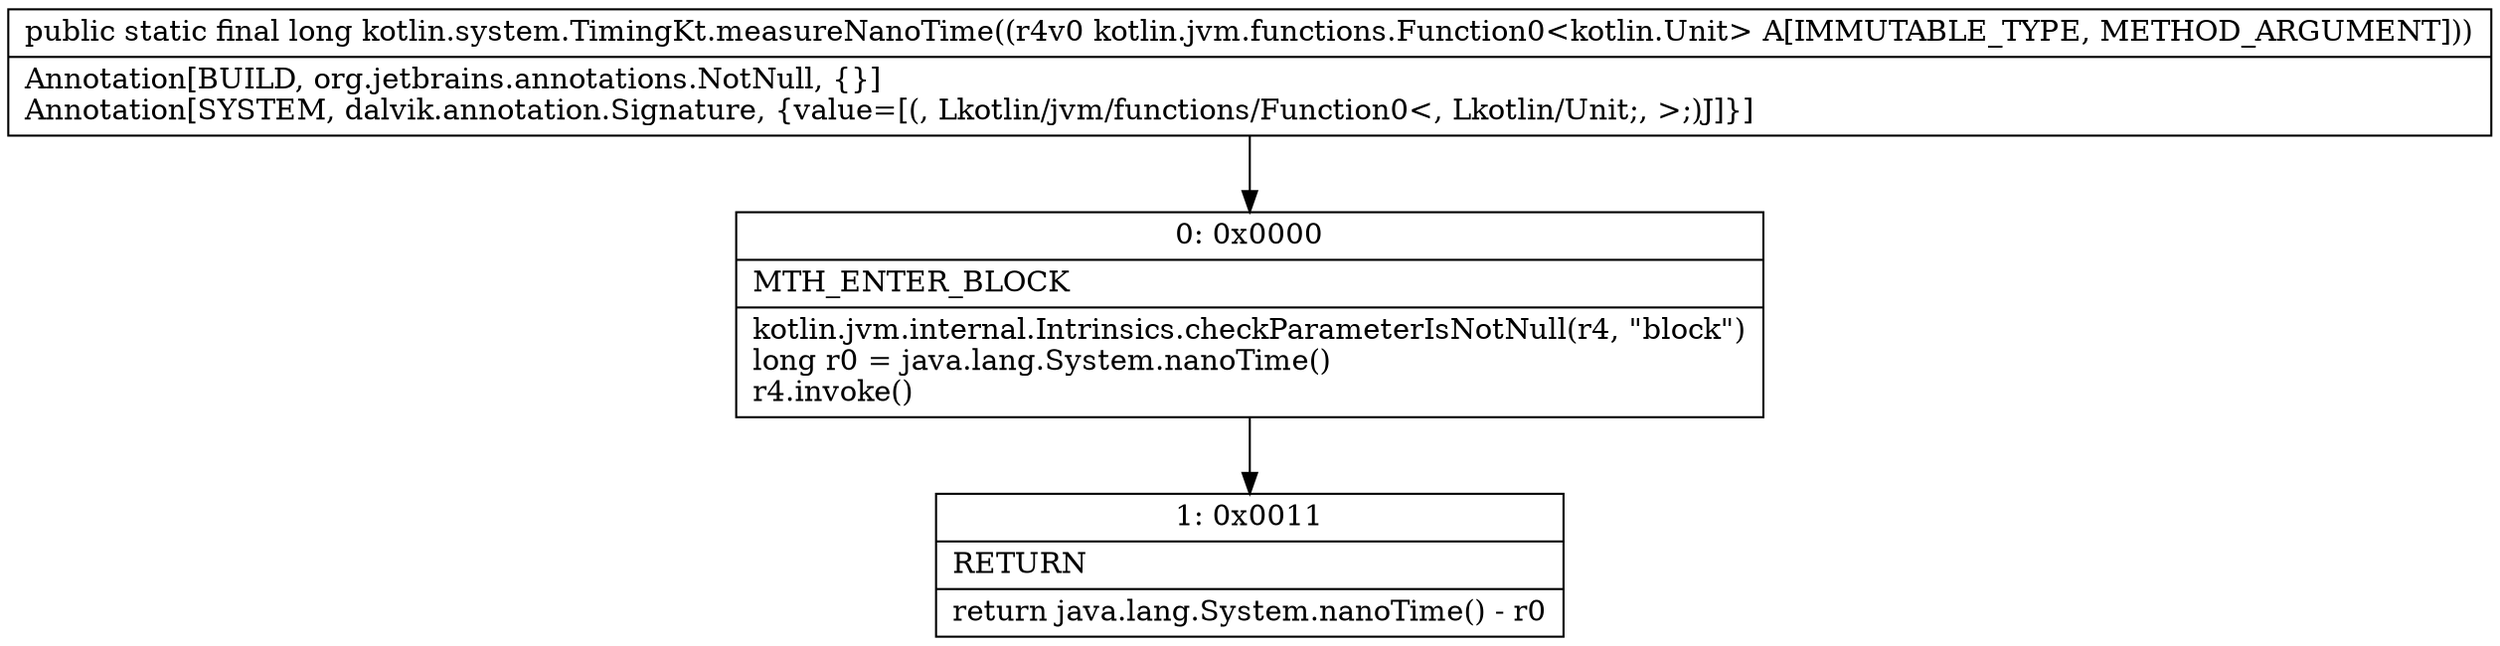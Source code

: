 digraph "CFG forkotlin.system.TimingKt.measureNanoTime(Lkotlin\/jvm\/functions\/Function0;)J" {
Node_0 [shape=record,label="{0\:\ 0x0000|MTH_ENTER_BLOCK\l|kotlin.jvm.internal.Intrinsics.checkParameterIsNotNull(r4, \"block\")\llong r0 = java.lang.System.nanoTime()\lr4.invoke()\l}"];
Node_1 [shape=record,label="{1\:\ 0x0011|RETURN\l|return java.lang.System.nanoTime() \- r0\l}"];
MethodNode[shape=record,label="{public static final long kotlin.system.TimingKt.measureNanoTime((r4v0 kotlin.jvm.functions.Function0\<kotlin.Unit\> A[IMMUTABLE_TYPE, METHOD_ARGUMENT]))  | Annotation[BUILD, org.jetbrains.annotations.NotNull, \{\}]\lAnnotation[SYSTEM, dalvik.annotation.Signature, \{value=[(, Lkotlin\/jvm\/functions\/Function0\<, Lkotlin\/Unit;, \>;)J]\}]\l}"];
MethodNode -> Node_0;
Node_0 -> Node_1;
}

